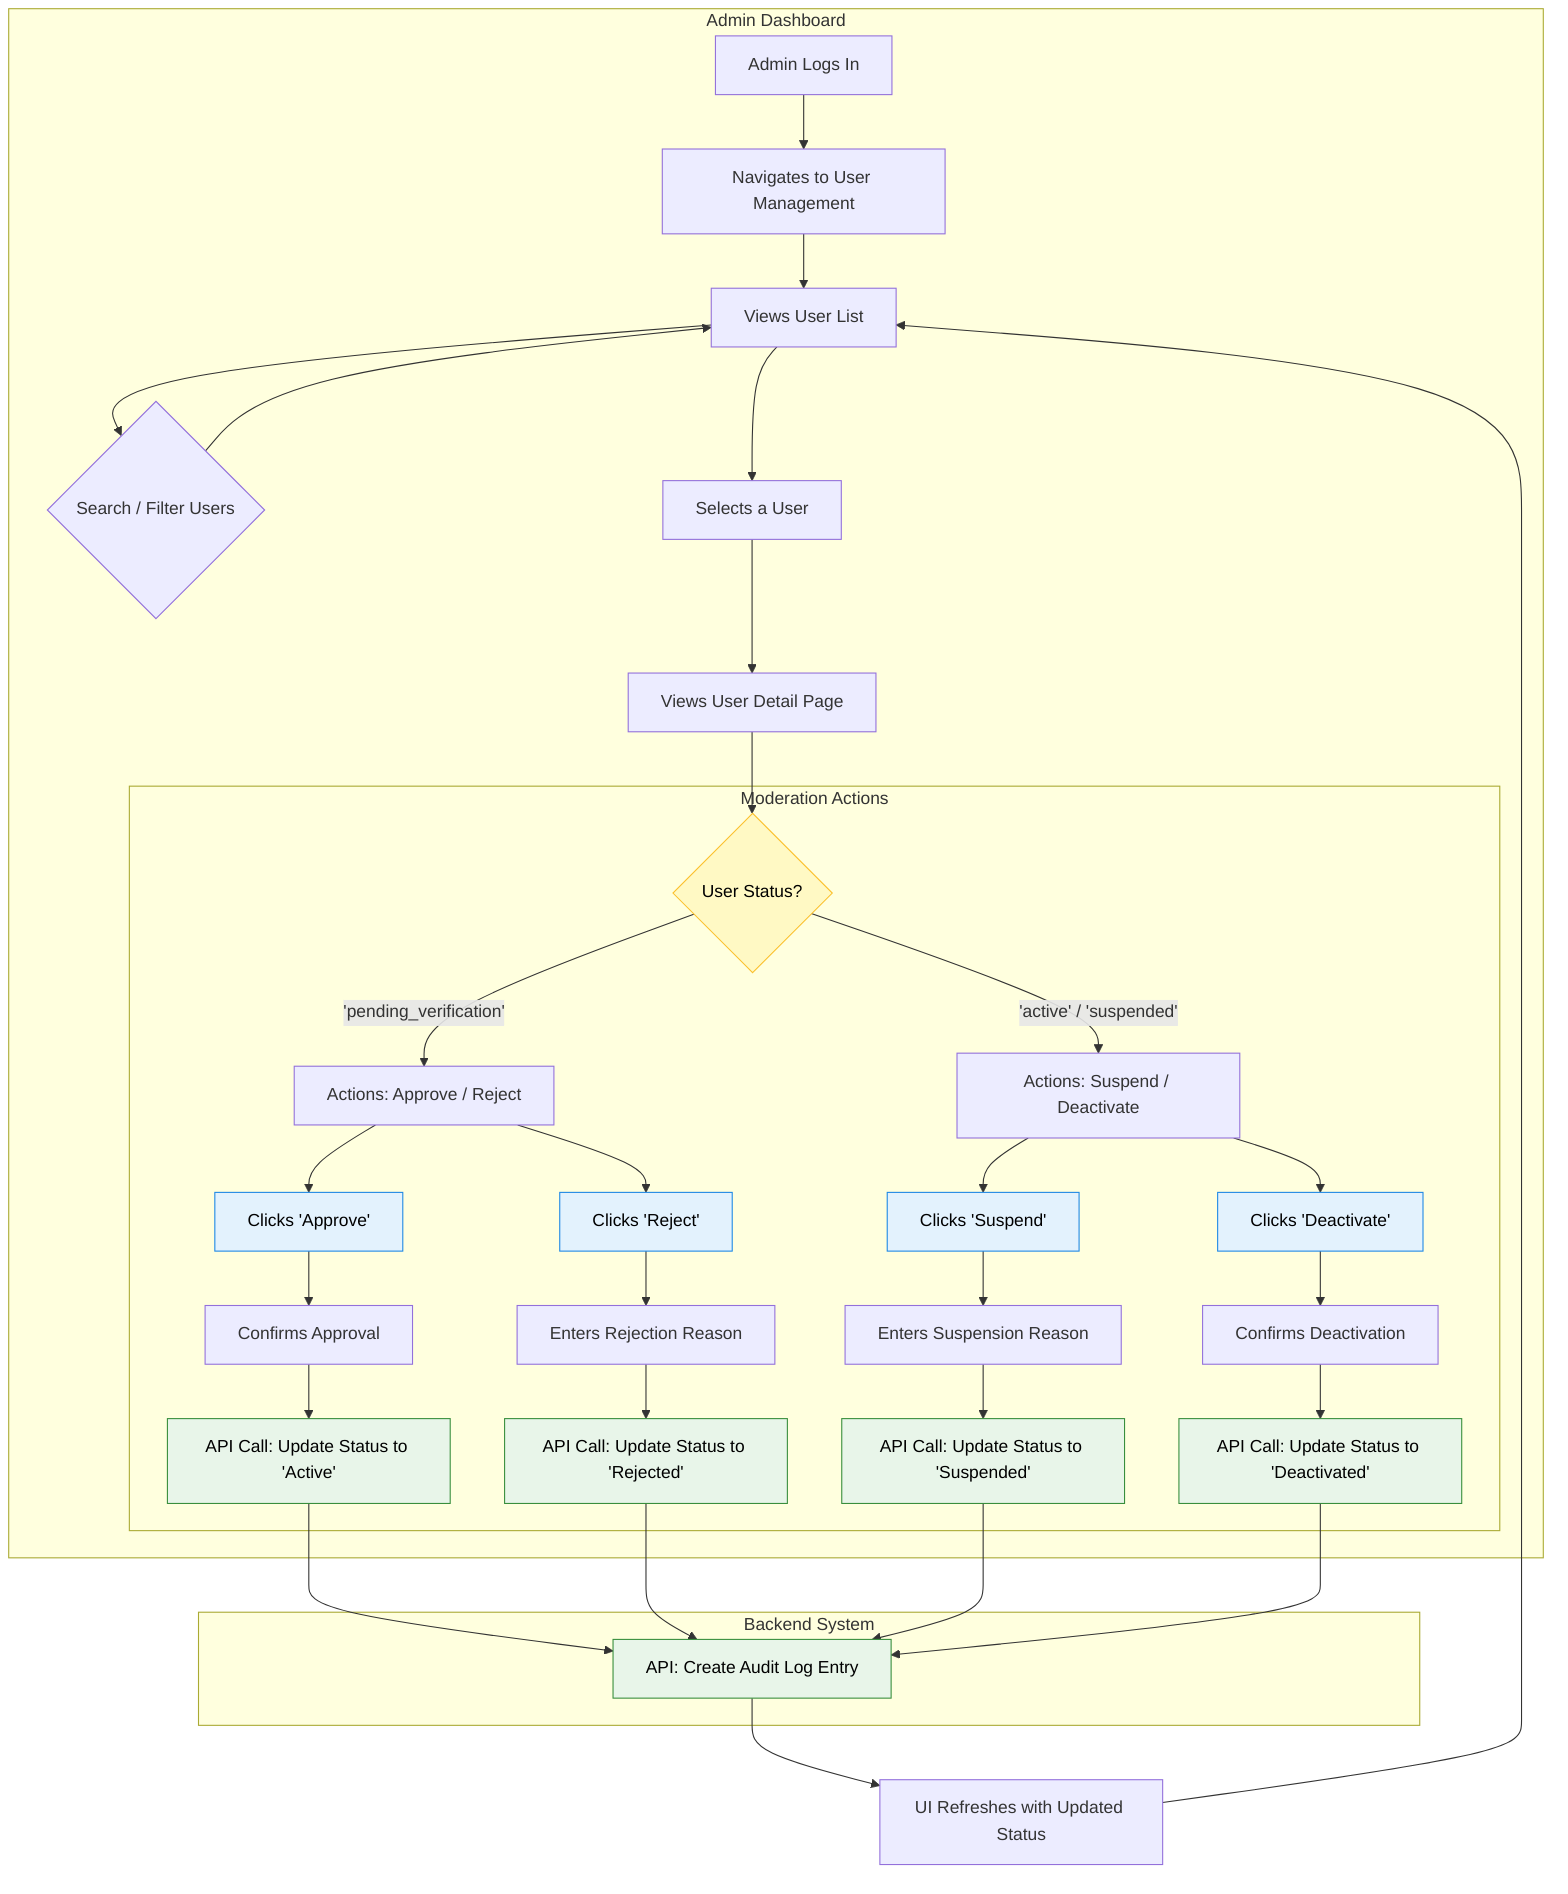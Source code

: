 flowchart TD
    subgraph "Admin Dashboard"
        A[Admin Logs In] --> B[Navigates to User Management]
        B --> C[Views User List]
        C --> D{Search / Filter Users}
        D --> C
        C --> E[Selects a User]
        E --> F[Views User Detail Page]
        F --> G{User Status?}

        subgraph "Moderation Actions"
            G -->|'pending_verification'| H[Actions: Approve / Reject]
            G -->|'active' / 'suspended'| I[Actions: Suspend / Deactivate]

            H --> J[Clicks 'Approve']
            J --> K[Confirms Approval]
            K --> L["API Call: Update Status to 'Active'"]

            H --> M[Clicks 'Reject']
            M --> N[Enters Rejection Reason]
            N --> O["API Call: Update Status to 'Rejected'"]

            I --> P[Clicks 'Suspend']
            P --> Q[Enters Suspension Reason]
            Q --> R["API Call: Update Status to 'Suspended'"]

            I --> S[Clicks 'Deactivate']
            S --> T[Confirms Deactivation]
            T --> U["API Call: Update Status to 'Deactivated'"]
        end
    end

    subgraph "Backend System"
        L --> V["API: Create Audit Log Entry"]
        O --> V
        R --> V
        U --> V
    end

    V --> W[UI Refreshes with Updated Status]
    W --> C

    %% Styling
    classDef action fill:#e3f2fd,stroke:#1e88e5,color:#000
    classDef decision fill:#fff9c4,stroke:#fbc02d,color:#000
    classDef api fill:#e8f5e9,stroke:#388e3c,color:#000
    classDef finalState fill:#ffcdd2,stroke:#c62828,color:#000

    class J,M,P,S action
    class G decision
    class L,O,R,U api
    class V api